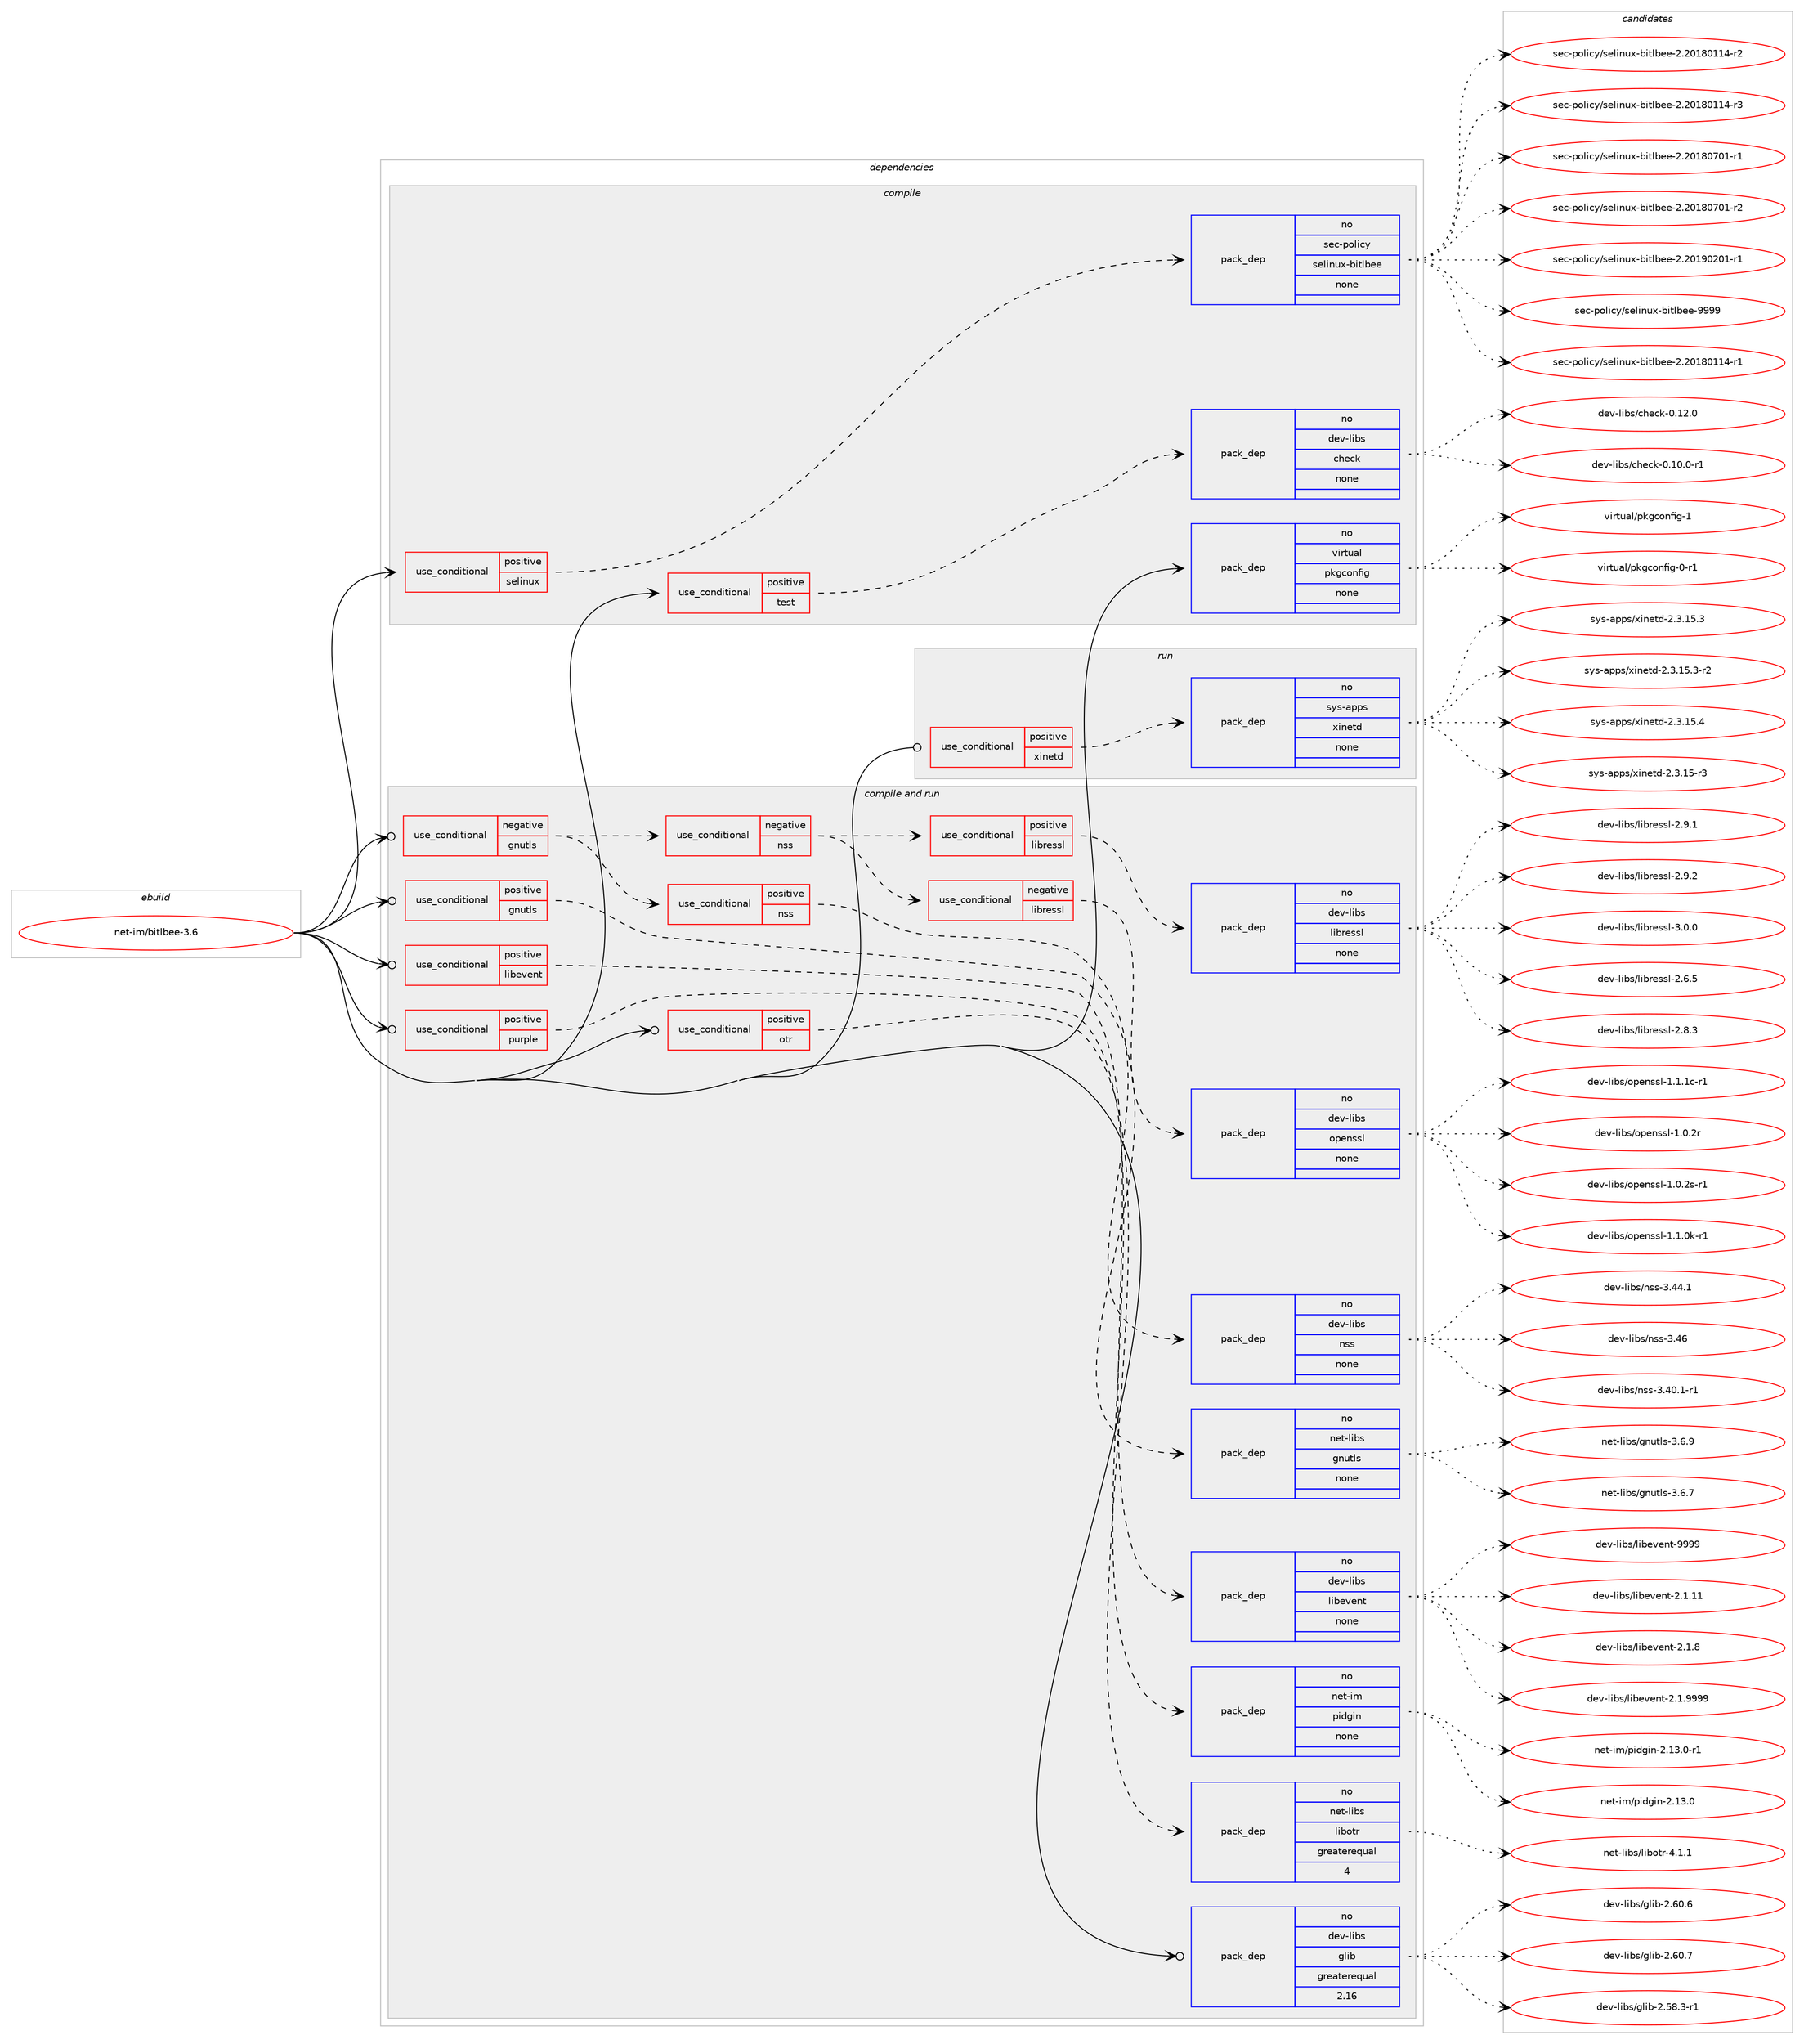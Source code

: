 digraph prolog {

# *************
# Graph options
# *************

newrank=true;
concentrate=true;
compound=true;
graph [rankdir=LR,fontname=Helvetica,fontsize=10,ranksep=1.5];#, ranksep=2.5, nodesep=0.2];
edge  [arrowhead=vee];
node  [fontname=Helvetica,fontsize=10];

# **********
# The ebuild
# **********

subgraph cluster_leftcol {
color=gray;
rank=same;
label=<<i>ebuild</i>>;
id [label="net-im/bitlbee-3.6", color=red, width=4, href="../net-im/bitlbee-3.6.svg"];
}

# ****************
# The dependencies
# ****************

subgraph cluster_midcol {
color=gray;
label=<<i>dependencies</i>>;
subgraph cluster_compile {
fillcolor="#eeeeee";
style=filled;
label=<<i>compile</i>>;
subgraph cond93 {
dependency537 [label=<<TABLE BORDER="0" CELLBORDER="1" CELLSPACING="0" CELLPADDING="4"><TR><TD ROWSPAN="3" CELLPADDING="10">use_conditional</TD></TR><TR><TD>positive</TD></TR><TR><TD>selinux</TD></TR></TABLE>>, shape=none, color=red];
subgraph pack439 {
dependency538 [label=<<TABLE BORDER="0" CELLBORDER="1" CELLSPACING="0" CELLPADDING="4" WIDTH="220"><TR><TD ROWSPAN="6" CELLPADDING="30">pack_dep</TD></TR><TR><TD WIDTH="110">no</TD></TR><TR><TD>sec-policy</TD></TR><TR><TD>selinux-bitlbee</TD></TR><TR><TD>none</TD></TR><TR><TD></TD></TR></TABLE>>, shape=none, color=blue];
}
dependency537:e -> dependency538:w [weight=20,style="dashed",arrowhead="vee"];
}
id:e -> dependency537:w [weight=20,style="solid",arrowhead="vee"];
subgraph cond94 {
dependency539 [label=<<TABLE BORDER="0" CELLBORDER="1" CELLSPACING="0" CELLPADDING="4"><TR><TD ROWSPAN="3" CELLPADDING="10">use_conditional</TD></TR><TR><TD>positive</TD></TR><TR><TD>test</TD></TR></TABLE>>, shape=none, color=red];
subgraph pack440 {
dependency540 [label=<<TABLE BORDER="0" CELLBORDER="1" CELLSPACING="0" CELLPADDING="4" WIDTH="220"><TR><TD ROWSPAN="6" CELLPADDING="30">pack_dep</TD></TR><TR><TD WIDTH="110">no</TD></TR><TR><TD>dev-libs</TD></TR><TR><TD>check</TD></TR><TR><TD>none</TD></TR><TR><TD></TD></TR></TABLE>>, shape=none, color=blue];
}
dependency539:e -> dependency540:w [weight=20,style="dashed",arrowhead="vee"];
}
id:e -> dependency539:w [weight=20,style="solid",arrowhead="vee"];
subgraph pack441 {
dependency541 [label=<<TABLE BORDER="0" CELLBORDER="1" CELLSPACING="0" CELLPADDING="4" WIDTH="220"><TR><TD ROWSPAN="6" CELLPADDING="30">pack_dep</TD></TR><TR><TD WIDTH="110">no</TD></TR><TR><TD>virtual</TD></TR><TR><TD>pkgconfig</TD></TR><TR><TD>none</TD></TR><TR><TD></TD></TR></TABLE>>, shape=none, color=blue];
}
id:e -> dependency541:w [weight=20,style="solid",arrowhead="vee"];
}
subgraph cluster_compileandrun {
fillcolor="#eeeeee";
style=filled;
label=<<i>compile and run</i>>;
subgraph cond95 {
dependency542 [label=<<TABLE BORDER="0" CELLBORDER="1" CELLSPACING="0" CELLPADDING="4"><TR><TD ROWSPAN="3" CELLPADDING="10">use_conditional</TD></TR><TR><TD>negative</TD></TR><TR><TD>gnutls</TD></TR></TABLE>>, shape=none, color=red];
subgraph cond96 {
dependency543 [label=<<TABLE BORDER="0" CELLBORDER="1" CELLSPACING="0" CELLPADDING="4"><TR><TD ROWSPAN="3" CELLPADDING="10">use_conditional</TD></TR><TR><TD>positive</TD></TR><TR><TD>nss</TD></TR></TABLE>>, shape=none, color=red];
subgraph pack442 {
dependency544 [label=<<TABLE BORDER="0" CELLBORDER="1" CELLSPACING="0" CELLPADDING="4" WIDTH="220"><TR><TD ROWSPAN="6" CELLPADDING="30">pack_dep</TD></TR><TR><TD WIDTH="110">no</TD></TR><TR><TD>dev-libs</TD></TR><TR><TD>nss</TD></TR><TR><TD>none</TD></TR><TR><TD></TD></TR></TABLE>>, shape=none, color=blue];
}
dependency543:e -> dependency544:w [weight=20,style="dashed",arrowhead="vee"];
}
dependency542:e -> dependency543:w [weight=20,style="dashed",arrowhead="vee"];
subgraph cond97 {
dependency545 [label=<<TABLE BORDER="0" CELLBORDER="1" CELLSPACING="0" CELLPADDING="4"><TR><TD ROWSPAN="3" CELLPADDING="10">use_conditional</TD></TR><TR><TD>negative</TD></TR><TR><TD>nss</TD></TR></TABLE>>, shape=none, color=red];
subgraph cond98 {
dependency546 [label=<<TABLE BORDER="0" CELLBORDER="1" CELLSPACING="0" CELLPADDING="4"><TR><TD ROWSPAN="3" CELLPADDING="10">use_conditional</TD></TR><TR><TD>positive</TD></TR><TR><TD>libressl</TD></TR></TABLE>>, shape=none, color=red];
subgraph pack443 {
dependency547 [label=<<TABLE BORDER="0" CELLBORDER="1" CELLSPACING="0" CELLPADDING="4" WIDTH="220"><TR><TD ROWSPAN="6" CELLPADDING="30">pack_dep</TD></TR><TR><TD WIDTH="110">no</TD></TR><TR><TD>dev-libs</TD></TR><TR><TD>libressl</TD></TR><TR><TD>none</TD></TR><TR><TD></TD></TR></TABLE>>, shape=none, color=blue];
}
dependency546:e -> dependency547:w [weight=20,style="dashed",arrowhead="vee"];
}
dependency545:e -> dependency546:w [weight=20,style="dashed",arrowhead="vee"];
subgraph cond99 {
dependency548 [label=<<TABLE BORDER="0" CELLBORDER="1" CELLSPACING="0" CELLPADDING="4"><TR><TD ROWSPAN="3" CELLPADDING="10">use_conditional</TD></TR><TR><TD>negative</TD></TR><TR><TD>libressl</TD></TR></TABLE>>, shape=none, color=red];
subgraph pack444 {
dependency549 [label=<<TABLE BORDER="0" CELLBORDER="1" CELLSPACING="0" CELLPADDING="4" WIDTH="220"><TR><TD ROWSPAN="6" CELLPADDING="30">pack_dep</TD></TR><TR><TD WIDTH="110">no</TD></TR><TR><TD>dev-libs</TD></TR><TR><TD>openssl</TD></TR><TR><TD>none</TD></TR><TR><TD></TD></TR></TABLE>>, shape=none, color=blue];
}
dependency548:e -> dependency549:w [weight=20,style="dashed",arrowhead="vee"];
}
dependency545:e -> dependency548:w [weight=20,style="dashed",arrowhead="vee"];
}
dependency542:e -> dependency545:w [weight=20,style="dashed",arrowhead="vee"];
}
id:e -> dependency542:w [weight=20,style="solid",arrowhead="odotvee"];
subgraph cond100 {
dependency550 [label=<<TABLE BORDER="0" CELLBORDER="1" CELLSPACING="0" CELLPADDING="4"><TR><TD ROWSPAN="3" CELLPADDING="10">use_conditional</TD></TR><TR><TD>positive</TD></TR><TR><TD>gnutls</TD></TR></TABLE>>, shape=none, color=red];
subgraph pack445 {
dependency551 [label=<<TABLE BORDER="0" CELLBORDER="1" CELLSPACING="0" CELLPADDING="4" WIDTH="220"><TR><TD ROWSPAN="6" CELLPADDING="30">pack_dep</TD></TR><TR><TD WIDTH="110">no</TD></TR><TR><TD>net-libs</TD></TR><TR><TD>gnutls</TD></TR><TR><TD>none</TD></TR><TR><TD></TD></TR></TABLE>>, shape=none, color=blue];
}
dependency550:e -> dependency551:w [weight=20,style="dashed",arrowhead="vee"];
}
id:e -> dependency550:w [weight=20,style="solid",arrowhead="odotvee"];
subgraph cond101 {
dependency552 [label=<<TABLE BORDER="0" CELLBORDER="1" CELLSPACING="0" CELLPADDING="4"><TR><TD ROWSPAN="3" CELLPADDING="10">use_conditional</TD></TR><TR><TD>positive</TD></TR><TR><TD>libevent</TD></TR></TABLE>>, shape=none, color=red];
subgraph pack446 {
dependency553 [label=<<TABLE BORDER="0" CELLBORDER="1" CELLSPACING="0" CELLPADDING="4" WIDTH="220"><TR><TD ROWSPAN="6" CELLPADDING="30">pack_dep</TD></TR><TR><TD WIDTH="110">no</TD></TR><TR><TD>dev-libs</TD></TR><TR><TD>libevent</TD></TR><TR><TD>none</TD></TR><TR><TD></TD></TR></TABLE>>, shape=none, color=blue];
}
dependency552:e -> dependency553:w [weight=20,style="dashed",arrowhead="vee"];
}
id:e -> dependency552:w [weight=20,style="solid",arrowhead="odotvee"];
subgraph cond102 {
dependency554 [label=<<TABLE BORDER="0" CELLBORDER="1" CELLSPACING="0" CELLPADDING="4"><TR><TD ROWSPAN="3" CELLPADDING="10">use_conditional</TD></TR><TR><TD>positive</TD></TR><TR><TD>otr</TD></TR></TABLE>>, shape=none, color=red];
subgraph pack447 {
dependency555 [label=<<TABLE BORDER="0" CELLBORDER="1" CELLSPACING="0" CELLPADDING="4" WIDTH="220"><TR><TD ROWSPAN="6" CELLPADDING="30">pack_dep</TD></TR><TR><TD WIDTH="110">no</TD></TR><TR><TD>net-libs</TD></TR><TR><TD>libotr</TD></TR><TR><TD>greaterequal</TD></TR><TR><TD>4</TD></TR></TABLE>>, shape=none, color=blue];
}
dependency554:e -> dependency555:w [weight=20,style="dashed",arrowhead="vee"];
}
id:e -> dependency554:w [weight=20,style="solid",arrowhead="odotvee"];
subgraph cond103 {
dependency556 [label=<<TABLE BORDER="0" CELLBORDER="1" CELLSPACING="0" CELLPADDING="4"><TR><TD ROWSPAN="3" CELLPADDING="10">use_conditional</TD></TR><TR><TD>positive</TD></TR><TR><TD>purple</TD></TR></TABLE>>, shape=none, color=red];
subgraph pack448 {
dependency557 [label=<<TABLE BORDER="0" CELLBORDER="1" CELLSPACING="0" CELLPADDING="4" WIDTH="220"><TR><TD ROWSPAN="6" CELLPADDING="30">pack_dep</TD></TR><TR><TD WIDTH="110">no</TD></TR><TR><TD>net-im</TD></TR><TR><TD>pidgin</TD></TR><TR><TD>none</TD></TR><TR><TD></TD></TR></TABLE>>, shape=none, color=blue];
}
dependency556:e -> dependency557:w [weight=20,style="dashed",arrowhead="vee"];
}
id:e -> dependency556:w [weight=20,style="solid",arrowhead="odotvee"];
subgraph pack449 {
dependency558 [label=<<TABLE BORDER="0" CELLBORDER="1" CELLSPACING="0" CELLPADDING="4" WIDTH="220"><TR><TD ROWSPAN="6" CELLPADDING="30">pack_dep</TD></TR><TR><TD WIDTH="110">no</TD></TR><TR><TD>dev-libs</TD></TR><TR><TD>glib</TD></TR><TR><TD>greaterequal</TD></TR><TR><TD>2.16</TD></TR></TABLE>>, shape=none, color=blue];
}
id:e -> dependency558:w [weight=20,style="solid",arrowhead="odotvee"];
}
subgraph cluster_run {
fillcolor="#eeeeee";
style=filled;
label=<<i>run</i>>;
subgraph cond104 {
dependency559 [label=<<TABLE BORDER="0" CELLBORDER="1" CELLSPACING="0" CELLPADDING="4"><TR><TD ROWSPAN="3" CELLPADDING="10">use_conditional</TD></TR><TR><TD>positive</TD></TR><TR><TD>xinetd</TD></TR></TABLE>>, shape=none, color=red];
subgraph pack450 {
dependency560 [label=<<TABLE BORDER="0" CELLBORDER="1" CELLSPACING="0" CELLPADDING="4" WIDTH="220"><TR><TD ROWSPAN="6" CELLPADDING="30">pack_dep</TD></TR><TR><TD WIDTH="110">no</TD></TR><TR><TD>sys-apps</TD></TR><TR><TD>xinetd</TD></TR><TR><TD>none</TD></TR><TR><TD></TD></TR></TABLE>>, shape=none, color=blue];
}
dependency559:e -> dependency560:w [weight=20,style="dashed",arrowhead="vee"];
}
id:e -> dependency559:w [weight=20,style="solid",arrowhead="odot"];
}
}

# **************
# The candidates
# **************

subgraph cluster_choices {
rank=same;
color=gray;
label=<<i>candidates</i>>;

subgraph choice439 {
color=black;
nodesep=1;
choice1151019945112111108105991214711510110810511011712045981051161089810110145504650484956484949524511449 [label="sec-policy/selinux-bitlbee-2.20180114-r1", color=red, width=4,href="../sec-policy/selinux-bitlbee-2.20180114-r1.svg"];
choice1151019945112111108105991214711510110810511011712045981051161089810110145504650484956484949524511450 [label="sec-policy/selinux-bitlbee-2.20180114-r2", color=red, width=4,href="../sec-policy/selinux-bitlbee-2.20180114-r2.svg"];
choice1151019945112111108105991214711510110810511011712045981051161089810110145504650484956484949524511451 [label="sec-policy/selinux-bitlbee-2.20180114-r3", color=red, width=4,href="../sec-policy/selinux-bitlbee-2.20180114-r3.svg"];
choice1151019945112111108105991214711510110810511011712045981051161089810110145504650484956485548494511449 [label="sec-policy/selinux-bitlbee-2.20180701-r1", color=red, width=4,href="../sec-policy/selinux-bitlbee-2.20180701-r1.svg"];
choice1151019945112111108105991214711510110810511011712045981051161089810110145504650484956485548494511450 [label="sec-policy/selinux-bitlbee-2.20180701-r2", color=red, width=4,href="../sec-policy/selinux-bitlbee-2.20180701-r2.svg"];
choice1151019945112111108105991214711510110810511011712045981051161089810110145504650484957485048494511449 [label="sec-policy/selinux-bitlbee-2.20190201-r1", color=red, width=4,href="../sec-policy/selinux-bitlbee-2.20190201-r1.svg"];
choice115101994511211110810599121471151011081051101171204598105116108981011014557575757 [label="sec-policy/selinux-bitlbee-9999", color=red, width=4,href="../sec-policy/selinux-bitlbee-9999.svg"];
dependency538:e -> choice1151019945112111108105991214711510110810511011712045981051161089810110145504650484956484949524511449:w [style=dotted,weight="100"];
dependency538:e -> choice1151019945112111108105991214711510110810511011712045981051161089810110145504650484956484949524511450:w [style=dotted,weight="100"];
dependency538:e -> choice1151019945112111108105991214711510110810511011712045981051161089810110145504650484956484949524511451:w [style=dotted,weight="100"];
dependency538:e -> choice1151019945112111108105991214711510110810511011712045981051161089810110145504650484956485548494511449:w [style=dotted,weight="100"];
dependency538:e -> choice1151019945112111108105991214711510110810511011712045981051161089810110145504650484956485548494511450:w [style=dotted,weight="100"];
dependency538:e -> choice1151019945112111108105991214711510110810511011712045981051161089810110145504650484957485048494511449:w [style=dotted,weight="100"];
dependency538:e -> choice115101994511211110810599121471151011081051101171204598105116108981011014557575757:w [style=dotted,weight="100"];
}
subgraph choice440 {
color=black;
nodesep=1;
choice1001011184510810598115479910410199107454846494846484511449 [label="dev-libs/check-0.10.0-r1", color=red, width=4,href="../dev-libs/check-0.10.0-r1.svg"];
choice100101118451081059811547991041019910745484649504648 [label="dev-libs/check-0.12.0", color=red, width=4,href="../dev-libs/check-0.12.0.svg"];
dependency540:e -> choice1001011184510810598115479910410199107454846494846484511449:w [style=dotted,weight="100"];
dependency540:e -> choice100101118451081059811547991041019910745484649504648:w [style=dotted,weight="100"];
}
subgraph choice441 {
color=black;
nodesep=1;
choice11810511411611797108471121071039911111010210510345484511449 [label="virtual/pkgconfig-0-r1", color=red, width=4,href="../virtual/pkgconfig-0-r1.svg"];
choice1181051141161179710847112107103991111101021051034549 [label="virtual/pkgconfig-1", color=red, width=4,href="../virtual/pkgconfig-1.svg"];
dependency541:e -> choice11810511411611797108471121071039911111010210510345484511449:w [style=dotted,weight="100"];
dependency541:e -> choice1181051141161179710847112107103991111101021051034549:w [style=dotted,weight="100"];
}
subgraph choice442 {
color=black;
nodesep=1;
choice100101118451081059811547110115115455146524846494511449 [label="dev-libs/nss-3.40.1-r1", color=red, width=4,href="../dev-libs/nss-3.40.1-r1.svg"];
choice10010111845108105981154711011511545514652524649 [label="dev-libs/nss-3.44.1", color=red, width=4,href="../dev-libs/nss-3.44.1.svg"];
choice1001011184510810598115471101151154551465254 [label="dev-libs/nss-3.46", color=red, width=4,href="../dev-libs/nss-3.46.svg"];
dependency544:e -> choice100101118451081059811547110115115455146524846494511449:w [style=dotted,weight="100"];
dependency544:e -> choice10010111845108105981154711011511545514652524649:w [style=dotted,weight="100"];
dependency544:e -> choice1001011184510810598115471101151154551465254:w [style=dotted,weight="100"];
}
subgraph choice443 {
color=black;
nodesep=1;
choice10010111845108105981154710810598114101115115108455046544653 [label="dev-libs/libressl-2.6.5", color=red, width=4,href="../dev-libs/libressl-2.6.5.svg"];
choice10010111845108105981154710810598114101115115108455046564651 [label="dev-libs/libressl-2.8.3", color=red, width=4,href="../dev-libs/libressl-2.8.3.svg"];
choice10010111845108105981154710810598114101115115108455046574649 [label="dev-libs/libressl-2.9.1", color=red, width=4,href="../dev-libs/libressl-2.9.1.svg"];
choice10010111845108105981154710810598114101115115108455046574650 [label="dev-libs/libressl-2.9.2", color=red, width=4,href="../dev-libs/libressl-2.9.2.svg"];
choice10010111845108105981154710810598114101115115108455146484648 [label="dev-libs/libressl-3.0.0", color=red, width=4,href="../dev-libs/libressl-3.0.0.svg"];
dependency547:e -> choice10010111845108105981154710810598114101115115108455046544653:w [style=dotted,weight="100"];
dependency547:e -> choice10010111845108105981154710810598114101115115108455046564651:w [style=dotted,weight="100"];
dependency547:e -> choice10010111845108105981154710810598114101115115108455046574649:w [style=dotted,weight="100"];
dependency547:e -> choice10010111845108105981154710810598114101115115108455046574650:w [style=dotted,weight="100"];
dependency547:e -> choice10010111845108105981154710810598114101115115108455146484648:w [style=dotted,weight="100"];
}
subgraph choice444 {
color=black;
nodesep=1;
choice100101118451081059811547111112101110115115108454946484650114 [label="dev-libs/openssl-1.0.2r", color=red, width=4,href="../dev-libs/openssl-1.0.2r.svg"];
choice1001011184510810598115471111121011101151151084549464846501154511449 [label="dev-libs/openssl-1.0.2s-r1", color=red, width=4,href="../dev-libs/openssl-1.0.2s-r1.svg"];
choice1001011184510810598115471111121011101151151084549464946481074511449 [label="dev-libs/openssl-1.1.0k-r1", color=red, width=4,href="../dev-libs/openssl-1.1.0k-r1.svg"];
choice100101118451081059811547111112101110115115108454946494649994511449 [label="dev-libs/openssl-1.1.1c-r1", color=red, width=4,href="../dev-libs/openssl-1.1.1c-r1.svg"];
dependency549:e -> choice100101118451081059811547111112101110115115108454946484650114:w [style=dotted,weight="100"];
dependency549:e -> choice1001011184510810598115471111121011101151151084549464846501154511449:w [style=dotted,weight="100"];
dependency549:e -> choice1001011184510810598115471111121011101151151084549464946481074511449:w [style=dotted,weight="100"];
dependency549:e -> choice100101118451081059811547111112101110115115108454946494649994511449:w [style=dotted,weight="100"];
}
subgraph choice445 {
color=black;
nodesep=1;
choice110101116451081059811547103110117116108115455146544655 [label="net-libs/gnutls-3.6.7", color=red, width=4,href="../net-libs/gnutls-3.6.7.svg"];
choice110101116451081059811547103110117116108115455146544657 [label="net-libs/gnutls-3.6.9", color=red, width=4,href="../net-libs/gnutls-3.6.9.svg"];
dependency551:e -> choice110101116451081059811547103110117116108115455146544655:w [style=dotted,weight="100"];
dependency551:e -> choice110101116451081059811547103110117116108115455146544657:w [style=dotted,weight="100"];
}
subgraph choice446 {
color=black;
nodesep=1;
choice1001011184510810598115471081059810111810111011645504649464949 [label="dev-libs/libevent-2.1.11", color=red, width=4,href="../dev-libs/libevent-2.1.11.svg"];
choice10010111845108105981154710810598101118101110116455046494656 [label="dev-libs/libevent-2.1.8", color=red, width=4,href="../dev-libs/libevent-2.1.8.svg"];
choice10010111845108105981154710810598101118101110116455046494657575757 [label="dev-libs/libevent-2.1.9999", color=red, width=4,href="../dev-libs/libevent-2.1.9999.svg"];
choice100101118451081059811547108105981011181011101164557575757 [label="dev-libs/libevent-9999", color=red, width=4,href="../dev-libs/libevent-9999.svg"];
dependency553:e -> choice1001011184510810598115471081059810111810111011645504649464949:w [style=dotted,weight="100"];
dependency553:e -> choice10010111845108105981154710810598101118101110116455046494656:w [style=dotted,weight="100"];
dependency553:e -> choice10010111845108105981154710810598101118101110116455046494657575757:w [style=dotted,weight="100"];
dependency553:e -> choice100101118451081059811547108105981011181011101164557575757:w [style=dotted,weight="100"];
}
subgraph choice447 {
color=black;
nodesep=1;
choice11010111645108105981154710810598111116114455246494649 [label="net-libs/libotr-4.1.1", color=red, width=4,href="../net-libs/libotr-4.1.1.svg"];
dependency555:e -> choice11010111645108105981154710810598111116114455246494649:w [style=dotted,weight="100"];
}
subgraph choice448 {
color=black;
nodesep=1;
choice110101116451051094711210510010310511045504649514648 [label="net-im/pidgin-2.13.0", color=red, width=4,href="../net-im/pidgin-2.13.0.svg"];
choice1101011164510510947112105100103105110455046495146484511449 [label="net-im/pidgin-2.13.0-r1", color=red, width=4,href="../net-im/pidgin-2.13.0-r1.svg"];
dependency557:e -> choice110101116451051094711210510010310511045504649514648:w [style=dotted,weight="100"];
dependency557:e -> choice1101011164510510947112105100103105110455046495146484511449:w [style=dotted,weight="100"];
}
subgraph choice449 {
color=black;
nodesep=1;
choice10010111845108105981154710310810598455046535646514511449 [label="dev-libs/glib-2.58.3-r1", color=red, width=4,href="../dev-libs/glib-2.58.3-r1.svg"];
choice1001011184510810598115471031081059845504654484654 [label="dev-libs/glib-2.60.6", color=red, width=4,href="../dev-libs/glib-2.60.6.svg"];
choice1001011184510810598115471031081059845504654484655 [label="dev-libs/glib-2.60.7", color=red, width=4,href="../dev-libs/glib-2.60.7.svg"];
dependency558:e -> choice10010111845108105981154710310810598455046535646514511449:w [style=dotted,weight="100"];
dependency558:e -> choice1001011184510810598115471031081059845504654484654:w [style=dotted,weight="100"];
dependency558:e -> choice1001011184510810598115471031081059845504654484655:w [style=dotted,weight="100"];
}
subgraph choice450 {
color=black;
nodesep=1;
choice115121115459711211211547120105110101116100455046514649534511451 [label="sys-apps/xinetd-2.3.15-r3", color=red, width=4,href="../sys-apps/xinetd-2.3.15-r3.svg"];
choice115121115459711211211547120105110101116100455046514649534651 [label="sys-apps/xinetd-2.3.15.3", color=red, width=4,href="../sys-apps/xinetd-2.3.15.3.svg"];
choice1151211154597112112115471201051101011161004550465146495346514511450 [label="sys-apps/xinetd-2.3.15.3-r2", color=red, width=4,href="../sys-apps/xinetd-2.3.15.3-r2.svg"];
choice115121115459711211211547120105110101116100455046514649534652 [label="sys-apps/xinetd-2.3.15.4", color=red, width=4,href="../sys-apps/xinetd-2.3.15.4.svg"];
dependency560:e -> choice115121115459711211211547120105110101116100455046514649534511451:w [style=dotted,weight="100"];
dependency560:e -> choice115121115459711211211547120105110101116100455046514649534651:w [style=dotted,weight="100"];
dependency560:e -> choice1151211154597112112115471201051101011161004550465146495346514511450:w [style=dotted,weight="100"];
dependency560:e -> choice115121115459711211211547120105110101116100455046514649534652:w [style=dotted,weight="100"];
}
}

}
